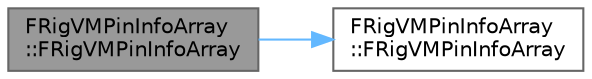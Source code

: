 digraph "FRigVMPinInfoArray::FRigVMPinInfoArray"
{
 // INTERACTIVE_SVG=YES
 // LATEX_PDF_SIZE
  bgcolor="transparent";
  edge [fontname=Helvetica,fontsize=10,labelfontname=Helvetica,labelfontsize=10];
  node [fontname=Helvetica,fontsize=10,shape=box,height=0.2,width=0.4];
  rankdir="LR";
  Node1 [id="Node000001",label="FRigVMPinInfoArray\l::FRigVMPinInfoArray",height=0.2,width=0.4,color="gray40", fillcolor="grey60", style="filled", fontcolor="black",tooltip=" "];
  Node1 -> Node2 [id="edge1_Node000001_Node000002",color="steelblue1",style="solid",tooltip=" "];
  Node2 [id="Node000002",label="FRigVMPinInfoArray\l::FRigVMPinInfoArray",height=0.2,width=0.4,color="grey40", fillcolor="white", style="filled",URL="$d0/de5/structFRigVMPinInfoArray.html#a1791e3f032b3688168a260a9b47e0a06",tooltip=" "];
}
